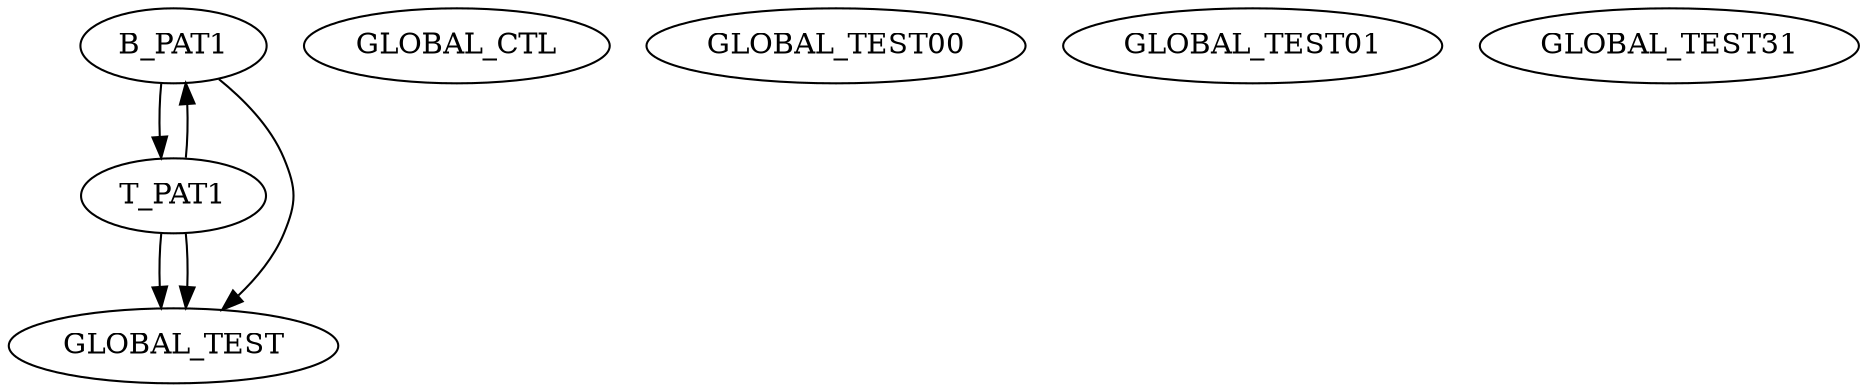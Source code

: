 digraph g {
name="Global_Test";

graph []
edge  [type="defdst"]


subgraph cpu0 {
  node  [cpu="0", pattern="PAT1"];

  B_PAT1[type="block", tperiod="1000000000", patexit="true", qlo="true" ];
  T_PAT1[type="tmsg", toffs="0", patentry="true", fid="1", gid="200", evtno="259", beamin="0", bpcstart="0", sid="1", bpid="3", reqnobeam="0", vacc="0", par="0xCAFEBABE00000000", tef="0"];
  T_PAT1->B_PAT1->T_PAT1;

  GLOBAL_TEST [type="global", section="registers", pattern="EXTERN" ];
  GLOBAL_CTL    [type="global", section="threadControl", pattern="EXTERN" ];
  GLOBAL_TEST00 [type="global", section="threadStaging_00", pattern="EXTERN" ];
  GLOBAL_TEST01 [type="global", section="threadStaging_01", pattern="EXTERN" ];
  GLOBAL_TEST31 [type="global", section="threadStaging_31", pattern="EXTERN" ];
  

  B_PAT1->GLOBAL_TEST [type="reference", fieldtail="0x04", fieldhead="0x00", fieldwidth="32"];
  T_PAT1->GLOBAL_TEST [type="reference", fieldtail="0x14", fieldhead="0x00", fieldwidth="32"];
  T_PAT1->GLOBAL_TEST [type="address", fieldtail="0x10", fieldhead="0x00", fieldwidth="32"];
}



}

